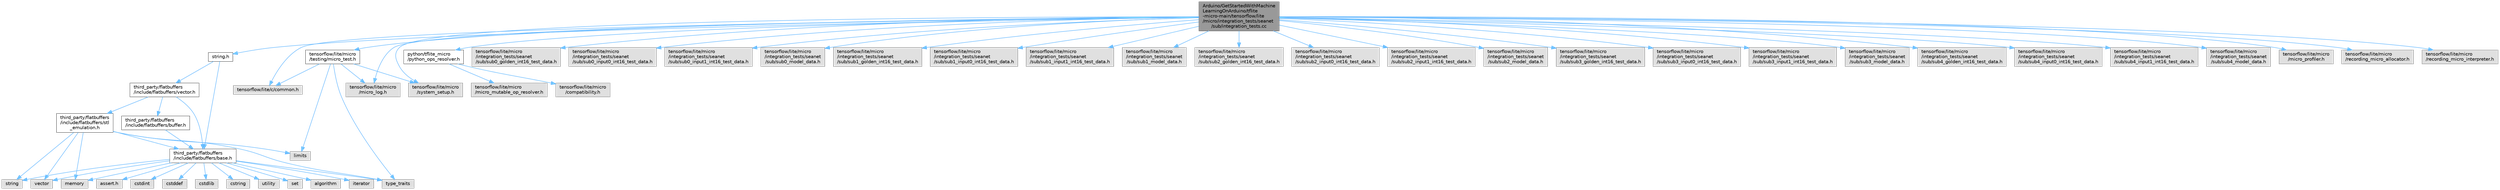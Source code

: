 digraph "Arduino/GetStartedWithMachineLearningOnArduino/tflite-micro-main/tensorflow/lite/micro/integration_tests/seanet/sub/integration_tests.cc"
{
 // LATEX_PDF_SIZE
  bgcolor="transparent";
  edge [fontname=Helvetica,fontsize=10,labelfontname=Helvetica,labelfontsize=10];
  node [fontname=Helvetica,fontsize=10,shape=box,height=0.2,width=0.4];
  Node1 [id="Node000001",label="Arduino/GetStartedWithMachine\lLearningOnArduino/tflite\l-micro-main/tensorflow/lite\l/micro/integration_tests/seanet\l/sub/integration_tests.cc",height=0.2,width=0.4,color="gray40", fillcolor="grey60", style="filled", fontcolor="black",tooltip=" "];
  Node1 -> Node2 [id="edge1_Node000001_Node000002",color="steelblue1",style="solid",tooltip=" "];
  Node2 [id="Node000002",label="string.h",height=0.2,width=0.4,color="grey40", fillcolor="white", style="filled",URL="$string_8h.html",tooltip=" "];
  Node2 -> Node3 [id="edge2_Node000002_Node000003",color="steelblue1",style="solid",tooltip=" "];
  Node3 [id="Node000003",label="third_party/flatbuffers\l/include/flatbuffers/base.h",height=0.2,width=0.4,color="grey40", fillcolor="white", style="filled",URL="$base_8h.html",tooltip=" "];
  Node3 -> Node4 [id="edge3_Node000003_Node000004",color="steelblue1",style="solid",tooltip=" "];
  Node4 [id="Node000004",label="assert.h",height=0.2,width=0.4,color="grey60", fillcolor="#E0E0E0", style="filled",tooltip=" "];
  Node3 -> Node5 [id="edge4_Node000003_Node000005",color="steelblue1",style="solid",tooltip=" "];
  Node5 [id="Node000005",label="cstdint",height=0.2,width=0.4,color="grey60", fillcolor="#E0E0E0", style="filled",tooltip=" "];
  Node3 -> Node6 [id="edge5_Node000003_Node000006",color="steelblue1",style="solid",tooltip=" "];
  Node6 [id="Node000006",label="cstddef",height=0.2,width=0.4,color="grey60", fillcolor="#E0E0E0", style="filled",tooltip=" "];
  Node3 -> Node7 [id="edge6_Node000003_Node000007",color="steelblue1",style="solid",tooltip=" "];
  Node7 [id="Node000007",label="cstdlib",height=0.2,width=0.4,color="grey60", fillcolor="#E0E0E0", style="filled",tooltip=" "];
  Node3 -> Node8 [id="edge7_Node000003_Node000008",color="steelblue1",style="solid",tooltip=" "];
  Node8 [id="Node000008",label="cstring",height=0.2,width=0.4,color="grey60", fillcolor="#E0E0E0", style="filled",tooltip=" "];
  Node3 -> Node9 [id="edge8_Node000003_Node000009",color="steelblue1",style="solid",tooltip=" "];
  Node9 [id="Node000009",label="utility",height=0.2,width=0.4,color="grey60", fillcolor="#E0E0E0", style="filled",tooltip=" "];
  Node3 -> Node10 [id="edge9_Node000003_Node000010",color="steelblue1",style="solid",tooltip=" "];
  Node10 [id="Node000010",label="string",height=0.2,width=0.4,color="grey60", fillcolor="#E0E0E0", style="filled",tooltip=" "];
  Node3 -> Node11 [id="edge10_Node000003_Node000011",color="steelblue1",style="solid",tooltip=" "];
  Node11 [id="Node000011",label="type_traits",height=0.2,width=0.4,color="grey60", fillcolor="#E0E0E0", style="filled",tooltip=" "];
  Node3 -> Node12 [id="edge11_Node000003_Node000012",color="steelblue1",style="solid",tooltip=" "];
  Node12 [id="Node000012",label="vector",height=0.2,width=0.4,color="grey60", fillcolor="#E0E0E0", style="filled",tooltip=" "];
  Node3 -> Node13 [id="edge12_Node000003_Node000013",color="steelblue1",style="solid",tooltip=" "];
  Node13 [id="Node000013",label="set",height=0.2,width=0.4,color="grey60", fillcolor="#E0E0E0", style="filled",tooltip=" "];
  Node3 -> Node14 [id="edge13_Node000003_Node000014",color="steelblue1",style="solid",tooltip=" "];
  Node14 [id="Node000014",label="algorithm",height=0.2,width=0.4,color="grey60", fillcolor="#E0E0E0", style="filled",tooltip=" "];
  Node3 -> Node15 [id="edge14_Node000003_Node000015",color="steelblue1",style="solid",tooltip=" "];
  Node15 [id="Node000015",label="iterator",height=0.2,width=0.4,color="grey60", fillcolor="#E0E0E0", style="filled",tooltip=" "];
  Node3 -> Node16 [id="edge15_Node000003_Node000016",color="steelblue1",style="solid",tooltip=" "];
  Node16 [id="Node000016",label="memory",height=0.2,width=0.4,color="grey60", fillcolor="#E0E0E0", style="filled",tooltip=" "];
  Node2 -> Node17 [id="edge16_Node000002_Node000017",color="steelblue1",style="solid",tooltip=" "];
  Node17 [id="Node000017",label="third_party/flatbuffers\l/include/flatbuffers/vector.h",height=0.2,width=0.4,color="grey40", fillcolor="white", style="filled",URL="$vector_8h.html",tooltip=" "];
  Node17 -> Node3 [id="edge17_Node000017_Node000003",color="steelblue1",style="solid",tooltip=" "];
  Node17 -> Node18 [id="edge18_Node000017_Node000018",color="steelblue1",style="solid",tooltip=" "];
  Node18 [id="Node000018",label="third_party/flatbuffers\l/include/flatbuffers/buffer.h",height=0.2,width=0.4,color="grey40", fillcolor="white", style="filled",URL="$buffer_8h.html",tooltip=" "];
  Node18 -> Node3 [id="edge19_Node000018_Node000003",color="steelblue1",style="solid",tooltip=" "];
  Node17 -> Node19 [id="edge20_Node000017_Node000019",color="steelblue1",style="solid",tooltip=" "];
  Node19 [id="Node000019",label="third_party/flatbuffers\l/include/flatbuffers/stl\l_emulation.h",height=0.2,width=0.4,color="grey40", fillcolor="white", style="filled",URL="$stl__emulation_8h.html",tooltip=" "];
  Node19 -> Node3 [id="edge21_Node000019_Node000003",color="steelblue1",style="solid",tooltip=" "];
  Node19 -> Node10 [id="edge22_Node000019_Node000010",color="steelblue1",style="solid",tooltip=" "];
  Node19 -> Node11 [id="edge23_Node000019_Node000011",color="steelblue1",style="solid",tooltip=" "];
  Node19 -> Node12 [id="edge24_Node000019_Node000012",color="steelblue1",style="solid",tooltip=" "];
  Node19 -> Node16 [id="edge25_Node000019_Node000016",color="steelblue1",style="solid",tooltip=" "];
  Node19 -> Node20 [id="edge26_Node000019_Node000020",color="steelblue1",style="solid",tooltip=" "];
  Node20 [id="Node000020",label="limits",height=0.2,width=0.4,color="grey60", fillcolor="#E0E0E0", style="filled",tooltip=" "];
  Node1 -> Node21 [id="edge27_Node000001_Node000021",color="steelblue1",style="solid",tooltip=" "];
  Node21 [id="Node000021",label="python/tflite_micro\l/python_ops_resolver.h",height=0.2,width=0.4,color="grey40", fillcolor="white", style="filled",URL="$python_2tflite__micro_2python__ops__resolver_8h.html",tooltip=" "];
  Node21 -> Node22 [id="edge28_Node000021_Node000022",color="steelblue1",style="solid",tooltip=" "];
  Node22 [id="Node000022",label="tensorflow/lite/micro\l/compatibility.h",height=0.2,width=0.4,color="grey60", fillcolor="#E0E0E0", style="filled",tooltip=" "];
  Node21 -> Node23 [id="edge29_Node000021_Node000023",color="steelblue1",style="solid",tooltip=" "];
  Node23 [id="Node000023",label="tensorflow/lite/micro\l/micro_mutable_op_resolver.h",height=0.2,width=0.4,color="grey60", fillcolor="#E0E0E0", style="filled",tooltip=" "];
  Node1 -> Node24 [id="edge30_Node000001_Node000024",color="steelblue1",style="solid",tooltip=" "];
  Node24 [id="Node000024",label="tensorflow/lite/c/common.h",height=0.2,width=0.4,color="grey60", fillcolor="#E0E0E0", style="filled",tooltip=" "];
  Node1 -> Node25 [id="edge31_Node000001_Node000025",color="steelblue1",style="solid",tooltip=" "];
  Node25 [id="Node000025",label="tensorflow/lite/micro\l/integration_tests/seanet\l/sub/sub0_golden_int16_test_data.h",height=0.2,width=0.4,color="grey60", fillcolor="#E0E0E0", style="filled",tooltip=" "];
  Node1 -> Node26 [id="edge32_Node000001_Node000026",color="steelblue1",style="solid",tooltip=" "];
  Node26 [id="Node000026",label="tensorflow/lite/micro\l/integration_tests/seanet\l/sub/sub0_input0_int16_test_data.h",height=0.2,width=0.4,color="grey60", fillcolor="#E0E0E0", style="filled",tooltip=" "];
  Node1 -> Node27 [id="edge33_Node000001_Node000027",color="steelblue1",style="solid",tooltip=" "];
  Node27 [id="Node000027",label="tensorflow/lite/micro\l/integration_tests/seanet\l/sub/sub0_input1_int16_test_data.h",height=0.2,width=0.4,color="grey60", fillcolor="#E0E0E0", style="filled",tooltip=" "];
  Node1 -> Node28 [id="edge34_Node000001_Node000028",color="steelblue1",style="solid",tooltip=" "];
  Node28 [id="Node000028",label="tensorflow/lite/micro\l/integration_tests/seanet\l/sub/sub0_model_data.h",height=0.2,width=0.4,color="grey60", fillcolor="#E0E0E0", style="filled",tooltip=" "];
  Node1 -> Node29 [id="edge35_Node000001_Node000029",color="steelblue1",style="solid",tooltip=" "];
  Node29 [id="Node000029",label="tensorflow/lite/micro\l/integration_tests/seanet\l/sub/sub1_golden_int16_test_data.h",height=0.2,width=0.4,color="grey60", fillcolor="#E0E0E0", style="filled",tooltip=" "];
  Node1 -> Node30 [id="edge36_Node000001_Node000030",color="steelblue1",style="solid",tooltip=" "];
  Node30 [id="Node000030",label="tensorflow/lite/micro\l/integration_tests/seanet\l/sub/sub1_input0_int16_test_data.h",height=0.2,width=0.4,color="grey60", fillcolor="#E0E0E0", style="filled",tooltip=" "];
  Node1 -> Node31 [id="edge37_Node000001_Node000031",color="steelblue1",style="solid",tooltip=" "];
  Node31 [id="Node000031",label="tensorflow/lite/micro\l/integration_tests/seanet\l/sub/sub1_input1_int16_test_data.h",height=0.2,width=0.4,color="grey60", fillcolor="#E0E0E0", style="filled",tooltip=" "];
  Node1 -> Node32 [id="edge38_Node000001_Node000032",color="steelblue1",style="solid",tooltip=" "];
  Node32 [id="Node000032",label="tensorflow/lite/micro\l/integration_tests/seanet\l/sub/sub1_model_data.h",height=0.2,width=0.4,color="grey60", fillcolor="#E0E0E0", style="filled",tooltip=" "];
  Node1 -> Node33 [id="edge39_Node000001_Node000033",color="steelblue1",style="solid",tooltip=" "];
  Node33 [id="Node000033",label="tensorflow/lite/micro\l/integration_tests/seanet\l/sub/sub2_golden_int16_test_data.h",height=0.2,width=0.4,color="grey60", fillcolor="#E0E0E0", style="filled",tooltip=" "];
  Node1 -> Node34 [id="edge40_Node000001_Node000034",color="steelblue1",style="solid",tooltip=" "];
  Node34 [id="Node000034",label="tensorflow/lite/micro\l/integration_tests/seanet\l/sub/sub2_input0_int16_test_data.h",height=0.2,width=0.4,color="grey60", fillcolor="#E0E0E0", style="filled",tooltip=" "];
  Node1 -> Node35 [id="edge41_Node000001_Node000035",color="steelblue1",style="solid",tooltip=" "];
  Node35 [id="Node000035",label="tensorflow/lite/micro\l/integration_tests/seanet\l/sub/sub2_input1_int16_test_data.h",height=0.2,width=0.4,color="grey60", fillcolor="#E0E0E0", style="filled",tooltip=" "];
  Node1 -> Node36 [id="edge42_Node000001_Node000036",color="steelblue1",style="solid",tooltip=" "];
  Node36 [id="Node000036",label="tensorflow/lite/micro\l/integration_tests/seanet\l/sub/sub2_model_data.h",height=0.2,width=0.4,color="grey60", fillcolor="#E0E0E0", style="filled",tooltip=" "];
  Node1 -> Node37 [id="edge43_Node000001_Node000037",color="steelblue1",style="solid",tooltip=" "];
  Node37 [id="Node000037",label="tensorflow/lite/micro\l/integration_tests/seanet\l/sub/sub3_golden_int16_test_data.h",height=0.2,width=0.4,color="grey60", fillcolor="#E0E0E0", style="filled",tooltip=" "];
  Node1 -> Node38 [id="edge44_Node000001_Node000038",color="steelblue1",style="solid",tooltip=" "];
  Node38 [id="Node000038",label="tensorflow/lite/micro\l/integration_tests/seanet\l/sub/sub3_input0_int16_test_data.h",height=0.2,width=0.4,color="grey60", fillcolor="#E0E0E0", style="filled",tooltip=" "];
  Node1 -> Node39 [id="edge45_Node000001_Node000039",color="steelblue1",style="solid",tooltip=" "];
  Node39 [id="Node000039",label="tensorflow/lite/micro\l/integration_tests/seanet\l/sub/sub3_input1_int16_test_data.h",height=0.2,width=0.4,color="grey60", fillcolor="#E0E0E0", style="filled",tooltip=" "];
  Node1 -> Node40 [id="edge46_Node000001_Node000040",color="steelblue1",style="solid",tooltip=" "];
  Node40 [id="Node000040",label="tensorflow/lite/micro\l/integration_tests/seanet\l/sub/sub3_model_data.h",height=0.2,width=0.4,color="grey60", fillcolor="#E0E0E0", style="filled",tooltip=" "];
  Node1 -> Node41 [id="edge47_Node000001_Node000041",color="steelblue1",style="solid",tooltip=" "];
  Node41 [id="Node000041",label="tensorflow/lite/micro\l/integration_tests/seanet\l/sub/sub4_golden_int16_test_data.h",height=0.2,width=0.4,color="grey60", fillcolor="#E0E0E0", style="filled",tooltip=" "];
  Node1 -> Node42 [id="edge48_Node000001_Node000042",color="steelblue1",style="solid",tooltip=" "];
  Node42 [id="Node000042",label="tensorflow/lite/micro\l/integration_tests/seanet\l/sub/sub4_input0_int16_test_data.h",height=0.2,width=0.4,color="grey60", fillcolor="#E0E0E0", style="filled",tooltip=" "];
  Node1 -> Node43 [id="edge49_Node000001_Node000043",color="steelblue1",style="solid",tooltip=" "];
  Node43 [id="Node000043",label="tensorflow/lite/micro\l/integration_tests/seanet\l/sub/sub4_input1_int16_test_data.h",height=0.2,width=0.4,color="grey60", fillcolor="#E0E0E0", style="filled",tooltip=" "];
  Node1 -> Node44 [id="edge50_Node000001_Node000044",color="steelblue1",style="solid",tooltip=" "];
  Node44 [id="Node000044",label="tensorflow/lite/micro\l/integration_tests/seanet\l/sub/sub4_model_data.h",height=0.2,width=0.4,color="grey60", fillcolor="#E0E0E0", style="filled",tooltip=" "];
  Node1 -> Node45 [id="edge51_Node000001_Node000045",color="steelblue1",style="solid",tooltip=" "];
  Node45 [id="Node000045",label="tensorflow/lite/micro\l/micro_log.h",height=0.2,width=0.4,color="grey60", fillcolor="#E0E0E0", style="filled",tooltip=" "];
  Node1 -> Node46 [id="edge52_Node000001_Node000046",color="steelblue1",style="solid",tooltip=" "];
  Node46 [id="Node000046",label="tensorflow/lite/micro\l/micro_profiler.h",height=0.2,width=0.4,color="grey60", fillcolor="#E0E0E0", style="filled",tooltip=" "];
  Node1 -> Node47 [id="edge53_Node000001_Node000047",color="steelblue1",style="solid",tooltip=" "];
  Node47 [id="Node000047",label="tensorflow/lite/micro\l/recording_micro_allocator.h",height=0.2,width=0.4,color="grey60", fillcolor="#E0E0E0", style="filled",tooltip=" "];
  Node1 -> Node48 [id="edge54_Node000001_Node000048",color="steelblue1",style="solid",tooltip=" "];
  Node48 [id="Node000048",label="tensorflow/lite/micro\l/recording_micro_interpreter.h",height=0.2,width=0.4,color="grey60", fillcolor="#E0E0E0", style="filled",tooltip=" "];
  Node1 -> Node49 [id="edge55_Node000001_Node000049",color="steelblue1",style="solid",tooltip=" "];
  Node49 [id="Node000049",label="tensorflow/lite/micro\l/system_setup.h",height=0.2,width=0.4,color="grey60", fillcolor="#E0E0E0", style="filled",tooltip=" "];
  Node1 -> Node50 [id="edge56_Node000001_Node000050",color="steelblue1",style="solid",tooltip=" "];
  Node50 [id="Node000050",label="tensorflow/lite/micro\l/testing/micro_test.h",height=0.2,width=0.4,color="grey40", fillcolor="white", style="filled",URL="$micro__test_8h.html",tooltip=" "];
  Node50 -> Node20 [id="edge57_Node000050_Node000020",color="steelblue1",style="solid",tooltip=" "];
  Node50 -> Node11 [id="edge58_Node000050_Node000011",color="steelblue1",style="solid",tooltip=" "];
  Node50 -> Node24 [id="edge59_Node000050_Node000024",color="steelblue1",style="solid",tooltip=" "];
  Node50 -> Node45 [id="edge60_Node000050_Node000045",color="steelblue1",style="solid",tooltip=" "];
  Node50 -> Node49 [id="edge61_Node000050_Node000049",color="steelblue1",style="solid",tooltip=" "];
}
